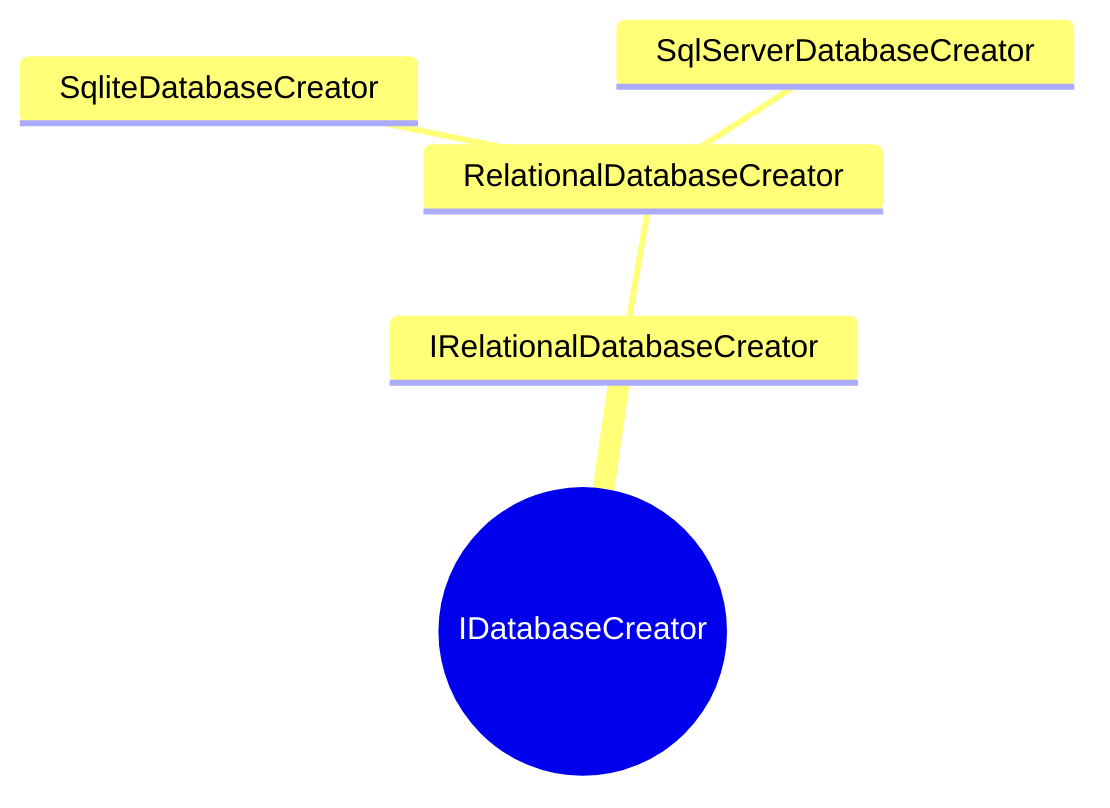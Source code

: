 mindmap
    root((IDatabaseCreator))
        IRelationalDatabaseCreator
            RelationalDatabaseCreator
                SqliteDatabaseCreator
                SqlServerDatabaseCreator